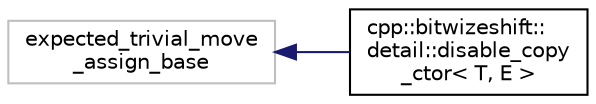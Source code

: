 digraph "Graphical Class Hierarchy"
{
  edge [fontname="Helvetica",fontsize="10",labelfontname="Helvetica",labelfontsize="10"];
  node [fontname="Helvetica",fontsize="10",shape=record];
  rankdir="LR";
  Node26 [label="expected_trivial_move\l_assign_base",height=0.2,width=0.4,color="grey75", fillcolor="white", style="filled"];
  Node26 -> Node0 [dir="back",color="midnightblue",fontsize="10",style="solid",fontname="Helvetica"];
  Node0 [label="cpp::bitwizeshift::\ldetail::disable_copy\l_ctor\< T, E \>",height=0.2,width=0.4,color="black", fillcolor="white", style="filled",URL="$da/d11/structcpp_1_1bitwizeshift_1_1detail_1_1disable__copy__ctor.html"];
}
